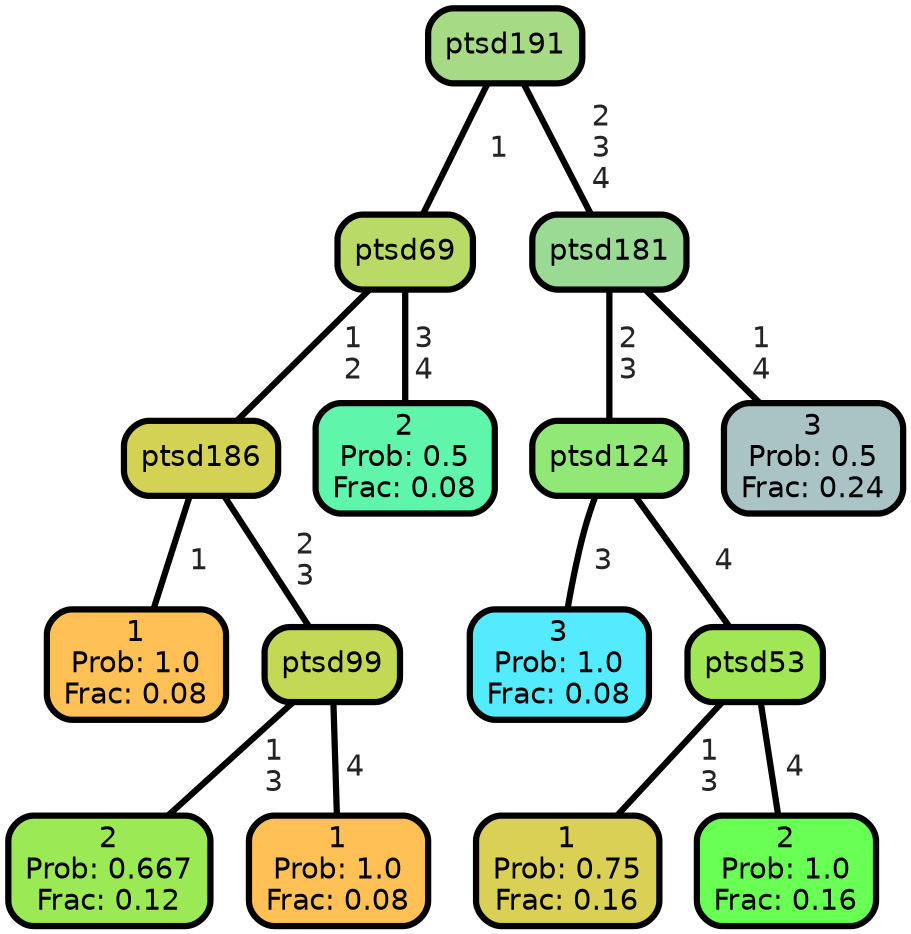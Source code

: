 graph Tree {
node [shape=box, style="filled, rounded",color="black",penwidth="3",fontcolor="black",                 fontname=helvetica] ;
graph [ranksep="0 equally", splines=straight,                 bgcolor=transparent, dpi=200] ;
edge [fontname=helvetica, fontweight=bold,fontcolor=grey14,color=black] ;
0 [label="1
Prob: 1.0
Frac: 0.08", fillcolor="#ffc155"] ;
1 [label="ptsd186", fillcolor="#d4d255"] ;
2 [label="2
Prob: 0.667
Frac: 0.12", fillcolor="#9bea55"] ;
3 [label="ptsd99", fillcolor="#c3d955"] ;
4 [label="1
Prob: 1.0
Frac: 0.08", fillcolor="#ffc155"] ;
5 [label="ptsd69", fillcolor="#bada67"] ;
6 [label="2
Prob: 0.5
Frac: 0.08", fillcolor="#5ff5aa"] ;
7 [label="ptsd191", fillcolor="#a6da84"] ;
8 [label="3
Prob: 1.0
Frac: 0.08", fillcolor="#55ebff"] ;
9 [label="ptsd124", fillcolor="#92e877"] ;
10 [label="1
Prob: 0.75
Frac: 0.16", fillcolor="#d9d055"] ;
11 [label="ptsd53", fillcolor="#a1e755"] ;
12 [label="2
Prob: 1.0
Frac: 0.16", fillcolor="#6aff55"] ;
13 [label="ptsd181", fillcolor="#9bda94"] ;
14 [label="3
Prob: 0.5
Frac: 0.24", fillcolor="#aac4c6"] ;
1 -- 0 [label=" 1",penwidth=3] ;
1 -- 3 [label=" 2\n 3",penwidth=3] ;
3 -- 2 [label=" 1\n 3",penwidth=3] ;
3 -- 4 [label=" 4",penwidth=3] ;
5 -- 1 [label=" 1\n 2",penwidth=3] ;
5 -- 6 [label=" 3\n 4",penwidth=3] ;
7 -- 5 [label=" 1",penwidth=3] ;
7 -- 13 [label=" 2\n 3\n 4",penwidth=3] ;
9 -- 8 [label=" 3",penwidth=3] ;
9 -- 11 [label=" 4",penwidth=3] ;
11 -- 10 [label=" 1\n 3",penwidth=3] ;
11 -- 12 [label=" 4",penwidth=3] ;
13 -- 9 [label=" 2\n 3",penwidth=3] ;
13 -- 14 [label=" 1\n 4",penwidth=3] ;
{rank = same;}}